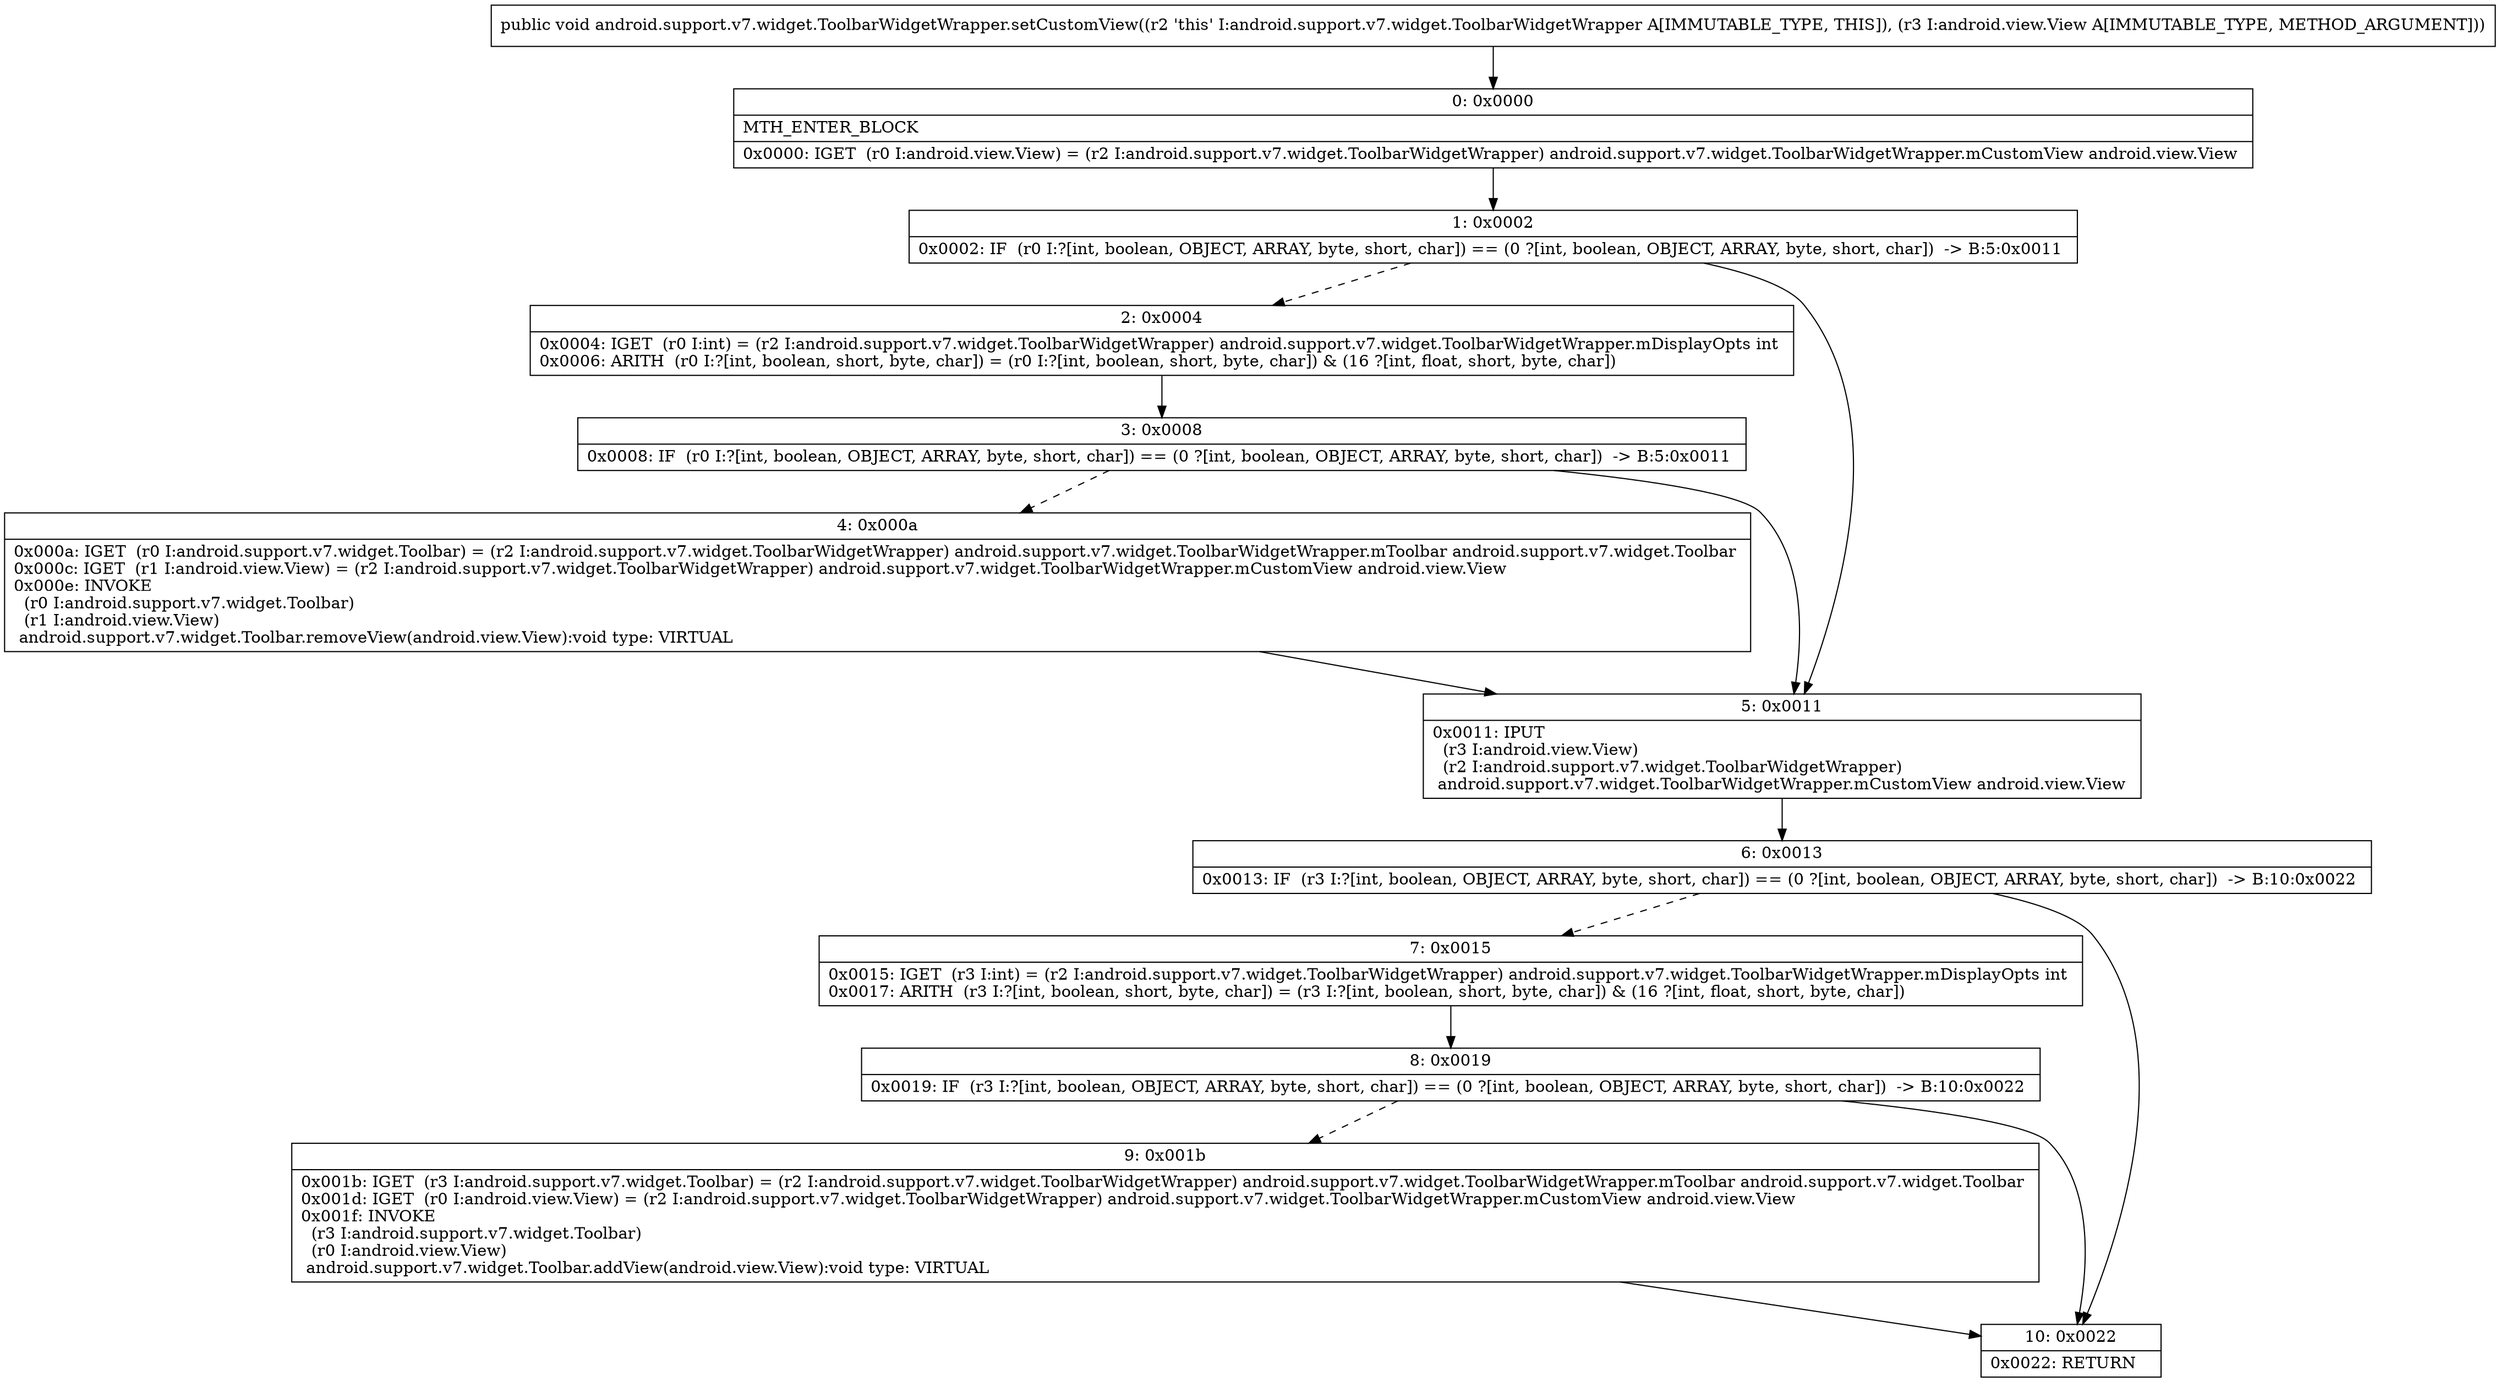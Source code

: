 digraph "CFG forandroid.support.v7.widget.ToolbarWidgetWrapper.setCustomView(Landroid\/view\/View;)V" {
Node_0 [shape=record,label="{0\:\ 0x0000|MTH_ENTER_BLOCK\l|0x0000: IGET  (r0 I:android.view.View) = (r2 I:android.support.v7.widget.ToolbarWidgetWrapper) android.support.v7.widget.ToolbarWidgetWrapper.mCustomView android.view.View \l}"];
Node_1 [shape=record,label="{1\:\ 0x0002|0x0002: IF  (r0 I:?[int, boolean, OBJECT, ARRAY, byte, short, char]) == (0 ?[int, boolean, OBJECT, ARRAY, byte, short, char])  \-\> B:5:0x0011 \l}"];
Node_2 [shape=record,label="{2\:\ 0x0004|0x0004: IGET  (r0 I:int) = (r2 I:android.support.v7.widget.ToolbarWidgetWrapper) android.support.v7.widget.ToolbarWidgetWrapper.mDisplayOpts int \l0x0006: ARITH  (r0 I:?[int, boolean, short, byte, char]) = (r0 I:?[int, boolean, short, byte, char]) & (16 ?[int, float, short, byte, char]) \l}"];
Node_3 [shape=record,label="{3\:\ 0x0008|0x0008: IF  (r0 I:?[int, boolean, OBJECT, ARRAY, byte, short, char]) == (0 ?[int, boolean, OBJECT, ARRAY, byte, short, char])  \-\> B:5:0x0011 \l}"];
Node_4 [shape=record,label="{4\:\ 0x000a|0x000a: IGET  (r0 I:android.support.v7.widget.Toolbar) = (r2 I:android.support.v7.widget.ToolbarWidgetWrapper) android.support.v7.widget.ToolbarWidgetWrapper.mToolbar android.support.v7.widget.Toolbar \l0x000c: IGET  (r1 I:android.view.View) = (r2 I:android.support.v7.widget.ToolbarWidgetWrapper) android.support.v7.widget.ToolbarWidgetWrapper.mCustomView android.view.View \l0x000e: INVOKE  \l  (r0 I:android.support.v7.widget.Toolbar)\l  (r1 I:android.view.View)\l android.support.v7.widget.Toolbar.removeView(android.view.View):void type: VIRTUAL \l}"];
Node_5 [shape=record,label="{5\:\ 0x0011|0x0011: IPUT  \l  (r3 I:android.view.View)\l  (r2 I:android.support.v7.widget.ToolbarWidgetWrapper)\l android.support.v7.widget.ToolbarWidgetWrapper.mCustomView android.view.View \l}"];
Node_6 [shape=record,label="{6\:\ 0x0013|0x0013: IF  (r3 I:?[int, boolean, OBJECT, ARRAY, byte, short, char]) == (0 ?[int, boolean, OBJECT, ARRAY, byte, short, char])  \-\> B:10:0x0022 \l}"];
Node_7 [shape=record,label="{7\:\ 0x0015|0x0015: IGET  (r3 I:int) = (r2 I:android.support.v7.widget.ToolbarWidgetWrapper) android.support.v7.widget.ToolbarWidgetWrapper.mDisplayOpts int \l0x0017: ARITH  (r3 I:?[int, boolean, short, byte, char]) = (r3 I:?[int, boolean, short, byte, char]) & (16 ?[int, float, short, byte, char]) \l}"];
Node_8 [shape=record,label="{8\:\ 0x0019|0x0019: IF  (r3 I:?[int, boolean, OBJECT, ARRAY, byte, short, char]) == (0 ?[int, boolean, OBJECT, ARRAY, byte, short, char])  \-\> B:10:0x0022 \l}"];
Node_9 [shape=record,label="{9\:\ 0x001b|0x001b: IGET  (r3 I:android.support.v7.widget.Toolbar) = (r2 I:android.support.v7.widget.ToolbarWidgetWrapper) android.support.v7.widget.ToolbarWidgetWrapper.mToolbar android.support.v7.widget.Toolbar \l0x001d: IGET  (r0 I:android.view.View) = (r2 I:android.support.v7.widget.ToolbarWidgetWrapper) android.support.v7.widget.ToolbarWidgetWrapper.mCustomView android.view.View \l0x001f: INVOKE  \l  (r3 I:android.support.v7.widget.Toolbar)\l  (r0 I:android.view.View)\l android.support.v7.widget.Toolbar.addView(android.view.View):void type: VIRTUAL \l}"];
Node_10 [shape=record,label="{10\:\ 0x0022|0x0022: RETURN   \l}"];
MethodNode[shape=record,label="{public void android.support.v7.widget.ToolbarWidgetWrapper.setCustomView((r2 'this' I:android.support.v7.widget.ToolbarWidgetWrapper A[IMMUTABLE_TYPE, THIS]), (r3 I:android.view.View A[IMMUTABLE_TYPE, METHOD_ARGUMENT])) }"];
MethodNode -> Node_0;
Node_0 -> Node_1;
Node_1 -> Node_2[style=dashed];
Node_1 -> Node_5;
Node_2 -> Node_3;
Node_3 -> Node_4[style=dashed];
Node_3 -> Node_5;
Node_4 -> Node_5;
Node_5 -> Node_6;
Node_6 -> Node_7[style=dashed];
Node_6 -> Node_10;
Node_7 -> Node_8;
Node_8 -> Node_9[style=dashed];
Node_8 -> Node_10;
Node_9 -> Node_10;
}

